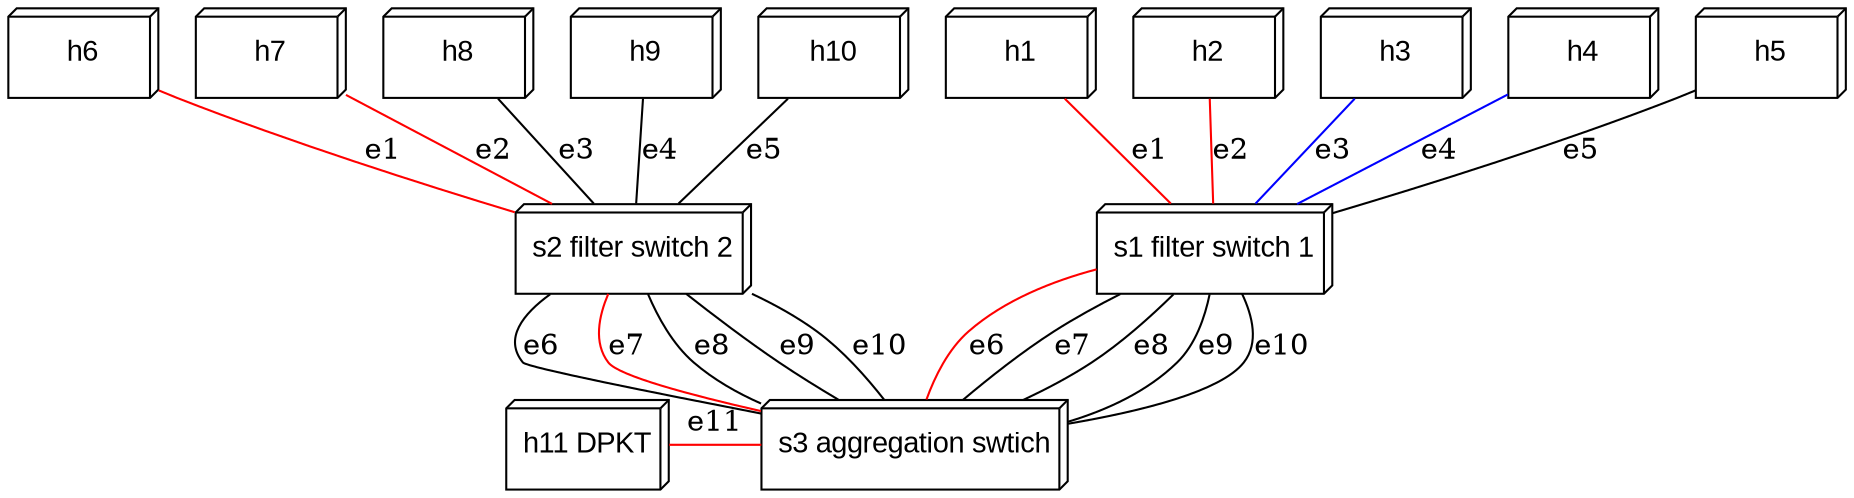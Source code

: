
graph {

/* Node Definition */

size = "20,20"; resolution=72;
node [shape=box3d, width=1, height=0.6, fontname="Arial"];

s1[label="s1 filter switch 1"];
s2[label="s2 filter switch 2"];
s3[label="s3 aggregation swtich"];

h11[label="h11 DPKT"];

/* Edge Definition */

h1 -- s1 [label="e1", color="red"];
h2 -- s1 [label="e2", color="red"];
h3 -- s1 [label="e3", color="blue"];
h4 -- s1 [label="e4", color="blue"];
h5 -- s1 [label="e5"];
s1 -- s3 [label="e6", color="red"];
s1 -- s3 [label="e7"];
s1 -- s3 [label="e8"];
s1 -- s3 [label="e9"];
s1 -- s3 [label="e10"];

h6 -- s2 [label="e1", color="red"];
h7 -- s2 [label="e2", color="red"];
h8 -- s2 [label="e3"];
h9 -- s2 [label="e4"]; 
h10 -- s2 [label="e5"];
s2 -- s3 [label="e6"];
s2 -- s3 [label="e7", color="red"];
s2 -- s3 [label="e8"];
s2 -- s3 [label="e9"];
s2 -- s3 [label="e10"];

{rank=same; h11 -- s3 [label="e11", color="red"];}

}
